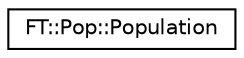 digraph "Graphical Class Hierarchy"
{
 // LATEX_PDF_SIZE
  edge [fontname="Helvetica",fontsize="10",labelfontname="Helvetica",labelfontsize="10"];
  node [fontname="Helvetica",fontsize="10",shape=record];
  rankdir="LR";
  Node0 [label="FT::Pop::Population",height=0.2,width=0.4,color="black", fillcolor="white", style="filled",URL="$d6/d5f/structFT_1_1Pop_1_1Population.html",tooltip="Defines a population of programs and functions for constructing them."];
}
